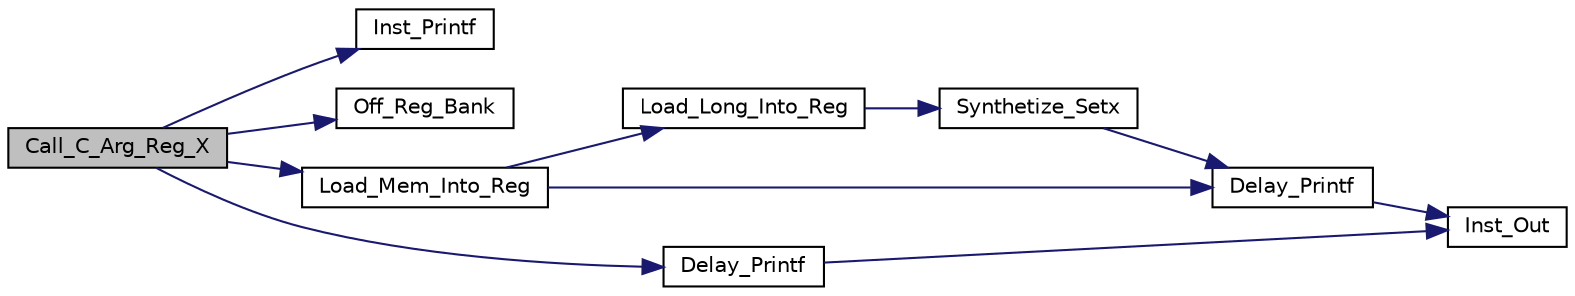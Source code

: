 digraph "Call_C_Arg_Reg_X"
{
  edge [fontname="Helvetica",fontsize="10",labelfontname="Helvetica",labelfontsize="10"];
  node [fontname="Helvetica",fontsize="10",shape=record];
  rankdir="LR";
  Node1 [label="Call_C_Arg_Reg_X",height=0.2,width=0.4,color="black", fillcolor="grey75", style="filled", fontcolor="black"];
  Node1 -> Node2 [color="midnightblue",fontsize="10",style="solid",fontname="Helvetica"];
  Node2 [label="Inst_Printf",height=0.2,width=0.4,color="black", fillcolor="white", style="filled",URL="$ma2asm_8c.html#afeaa1e73d1371e09e196c12b114b9845"];
  Node1 -> Node3 [color="midnightblue",fontsize="10",style="solid",fontname="Helvetica"];
  Node3 [label="Off_Reg_Bank",height=0.2,width=0.4,color="black", fillcolor="white", style="filled",URL="$ix86__any_8c.html#aab686898f03d34812752021cc286a934"];
  Node1 -> Node4 [color="midnightblue",fontsize="10",style="solid",fontname="Helvetica"];
  Node4 [label="Load_Mem_Into_Reg",height=0.2,width=0.4,color="black", fillcolor="white", style="filled",URL="$sparc64__any_8c.html#ac8081cdc260d72a598c1486b62353af2"];
  Node4 -> Node5 [color="midnightblue",fontsize="10",style="solid",fontname="Helvetica"];
  Node5 [label="Load_Long_Into_Reg",height=0.2,width=0.4,color="black", fillcolor="white", style="filled",URL="$sparc64__any_8c.html#a094fd54e2a708195a6a463d35639eb70"];
  Node5 -> Node6 [color="midnightblue",fontsize="10",style="solid",fontname="Helvetica"];
  Node6 [label="Synthetize_Setx",height=0.2,width=0.4,color="black", fillcolor="white", style="filled",URL="$sparc64__any_8c.html#a7c17750a2367a1023769b227884b760c"];
  Node6 -> Node7 [color="midnightblue",fontsize="10",style="solid",fontname="Helvetica"];
  Node7 [label="Delay_Printf",height=0.2,width=0.4,color="black", fillcolor="white", style="filled",URL="$sparc64__any_8c.html#a7884ec03fffa38e282f499d97aac3ee2"];
  Node7 -> Node8 [color="midnightblue",fontsize="10",style="solid",fontname="Helvetica"];
  Node8 [label="Inst_Out",height=0.2,width=0.4,color="black", fillcolor="white", style="filled",URL="$ma2asm_8c.html#a9608e324baa0506520d6ae9b95ae89ab"];
  Node4 -> Node7 [color="midnightblue",fontsize="10",style="solid",fontname="Helvetica"];
  Node1 -> Node9 [color="midnightblue",fontsize="10",style="solid",fontname="Helvetica"];
  Node9 [label="Delay_Printf",height=0.2,width=0.4,color="black", fillcolor="white", style="filled",URL="$sparc__any_8c.html#a7884ec03fffa38e282f499d97aac3ee2"];
  Node9 -> Node8 [color="midnightblue",fontsize="10",style="solid",fontname="Helvetica"];
}
